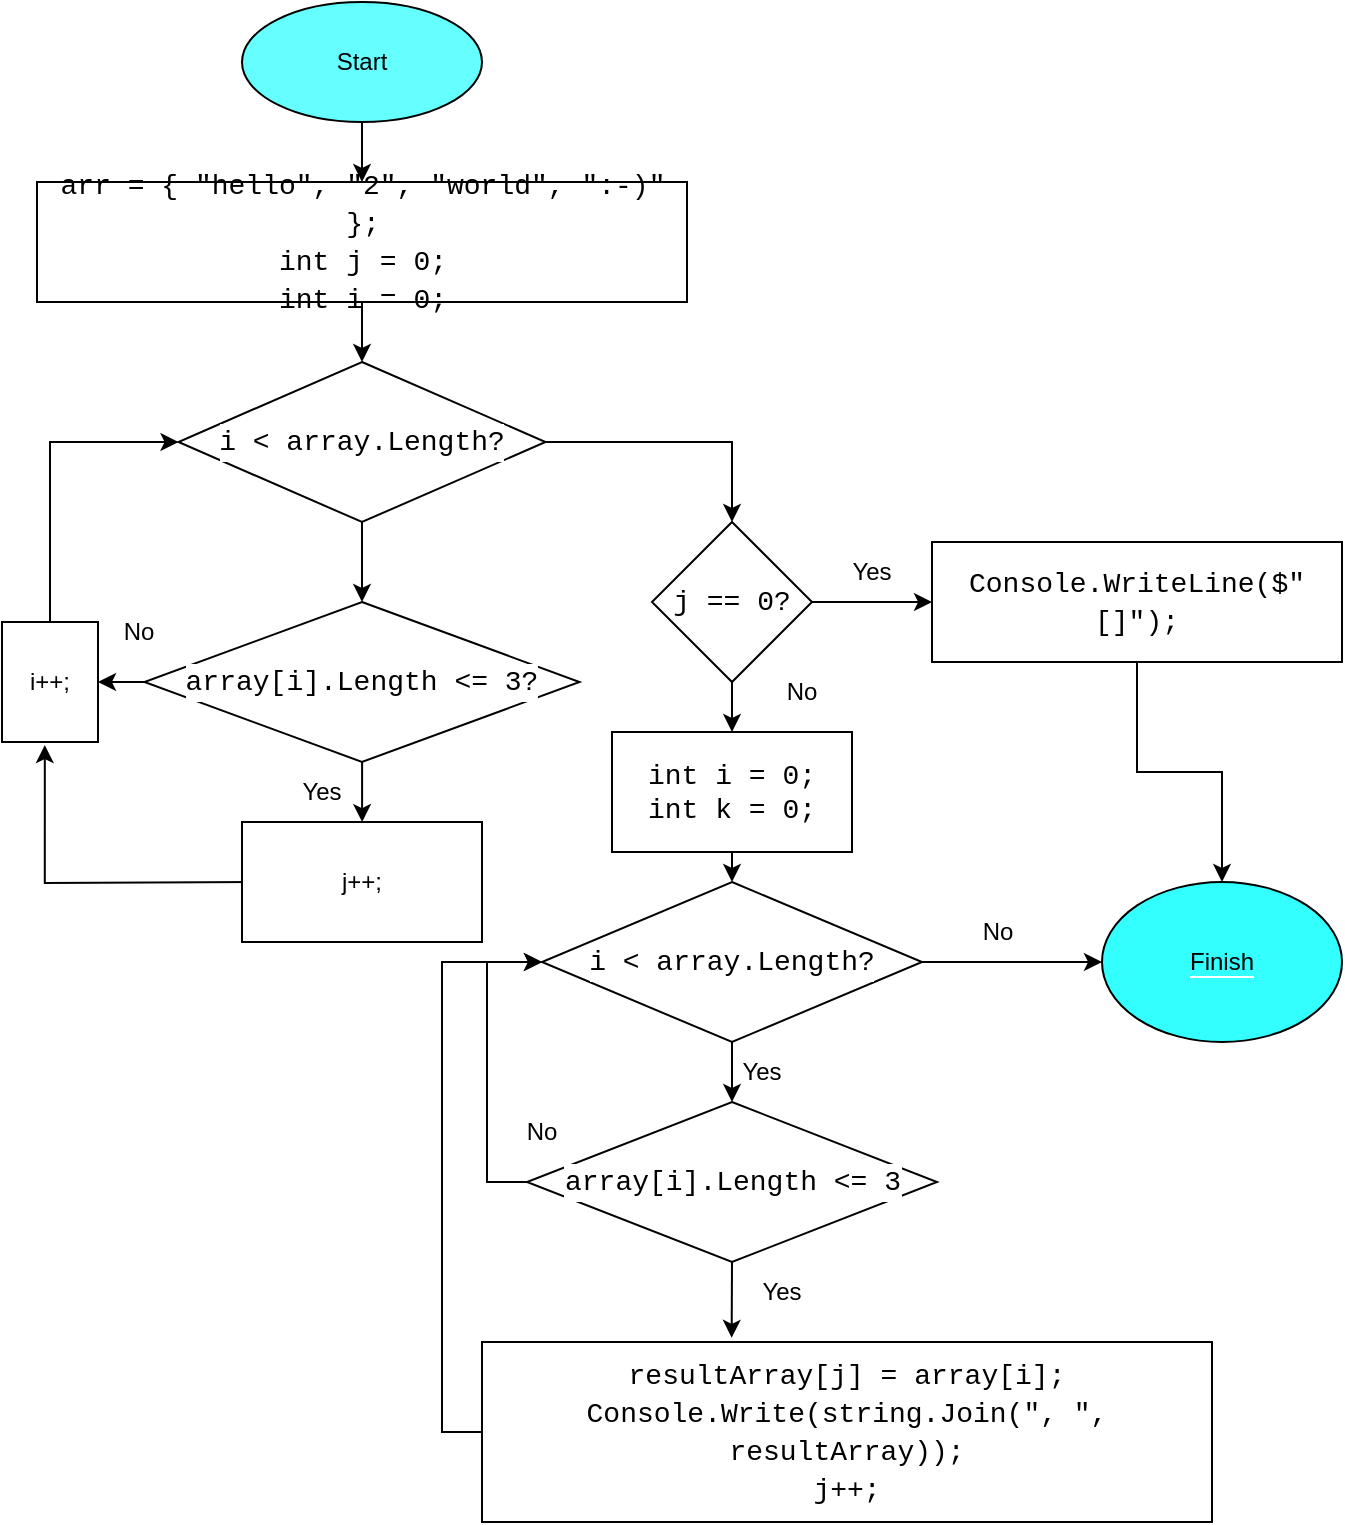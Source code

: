<mxfile version="20.7.4" type="github"><diagram id="C5RBs43oDa-KdzZeNtuy" name="Page-1"><mxGraphModel dx="1032" dy="564" grid="1" gridSize="10" guides="1" tooltips="1" connect="1" arrows="1" fold="1" page="1" pageScale="1" pageWidth="827" pageHeight="1169" math="0" shadow="0"><root><mxCell id="WIyWlLk6GJQsqaUBKTNV-0"/><mxCell id="WIyWlLk6GJQsqaUBKTNV-1" parent="WIyWlLk6GJQsqaUBKTNV-0"/><mxCell id="qAL_9iCB60IZlcdkiU15-1" value="" style="edgeStyle=orthogonalEdgeStyle;rounded=0;orthogonalLoop=1;jettySize=auto;html=1;" parent="WIyWlLk6GJQsqaUBKTNV-1" source="ge31U76aSrTeQlyVZWsw-0" target="qAL_9iCB60IZlcdkiU15-0" edge="1"><mxGeometry relative="1" as="geometry"/></mxCell><mxCell id="ge31U76aSrTeQlyVZWsw-0" value="Start" style="ellipse;whiteSpace=wrap;html=1;fillColor=#66FFFF;" parent="WIyWlLk6GJQsqaUBKTNV-1" vertex="1"><mxGeometry x="350" y="80" width="120" height="60" as="geometry"/></mxCell><mxCell id="ge31U76aSrTeQlyVZWsw-3" value="" style="edgeStyle=none;orthogonalLoop=1;jettySize=auto;html=1;rounded=0;exitX=0.5;exitY=1;exitDx=0;exitDy=0;" parent="WIyWlLk6GJQsqaUBKTNV-1" source="qAL_9iCB60IZlcdkiU15-0" edge="1"><mxGeometry width="80" relative="1" as="geometry"><mxPoint x="400" y="240" as="sourcePoint"/><mxPoint x="410" y="260" as="targetPoint"/><Array as="points"/></mxGeometry></mxCell><mxCell id="qAL_9iCB60IZlcdkiU15-0" value="&lt;div style=&quot;font-family: Consolas, &amp;quot;Courier New&amp;quot;, monospace; font-size: 14px; line-height: 19px;&quot;&gt;arr = { &quot;hello&quot;, &quot;2&quot;, &quot;world&quot;, &quot;:-)&quot; };&lt;/div&gt;&lt;div style=&quot;font-family: Consolas, &amp;quot;Courier New&amp;quot;, monospace; font-size: 14px; line-height: 19px;&quot;&gt;&lt;div style=&quot;line-height: 19px;&quot;&gt;int j = 0;&lt;/div&gt;&lt;div style=&quot;line-height: 19px;&quot;&gt;int i = 0;&lt;/div&gt;&lt;/div&gt;" style="whiteSpace=wrap;html=1;" parent="WIyWlLk6GJQsqaUBKTNV-1" vertex="1"><mxGeometry x="247.5" y="170" width="325" height="60" as="geometry"/></mxCell><mxCell id="JrMT8LVGfCHnVecEcvGg-2" value="" style="edgeStyle=orthogonalEdgeStyle;rounded=0;orthogonalLoop=1;jettySize=auto;html=1;fontColor=#000000;" parent="WIyWlLk6GJQsqaUBKTNV-1" source="JrMT8LVGfCHnVecEcvGg-0" target="JrMT8LVGfCHnVecEcvGg-1" edge="1"><mxGeometry relative="1" as="geometry"/></mxCell><mxCell id="JrMT8LVGfCHnVecEcvGg-51" style="edgeStyle=orthogonalEdgeStyle;rounded=0;orthogonalLoop=1;jettySize=auto;html=1;exitX=1;exitY=0.5;exitDx=0;exitDy=0;entryX=0.5;entryY=0;entryDx=0;entryDy=0;fontColor=#000000;" parent="WIyWlLk6GJQsqaUBKTNV-1" source="JrMT8LVGfCHnVecEcvGg-0" target="JrMT8LVGfCHnVecEcvGg-17" edge="1"><mxGeometry relative="1" as="geometry"/></mxCell><mxCell id="JrMT8LVGfCHnVecEcvGg-0" value="&lt;div style=&quot;font-family: Consolas, &amp;quot;Courier New&amp;quot;, monospace; font-size: 14px; line-height: 19px;&quot;&gt;i &amp;lt; array.Length?&lt;/div&gt;" style="rhombus;whiteSpace=wrap;html=1;labelBackgroundColor=#FFFFFF;fontColor=#000000;" parent="WIyWlLk6GJQsqaUBKTNV-1" vertex="1"><mxGeometry x="318.25" y="260" width="183.5" height="80" as="geometry"/></mxCell><mxCell id="JrMT8LVGfCHnVecEcvGg-12" value="" style="edgeStyle=orthogonalEdgeStyle;rounded=0;orthogonalLoop=1;jettySize=auto;html=1;fontColor=#000000;" parent="WIyWlLk6GJQsqaUBKTNV-1" source="JrMT8LVGfCHnVecEcvGg-1" edge="1"><mxGeometry relative="1" as="geometry"><mxPoint x="410.083" y="490.057" as="targetPoint"/></mxGeometry></mxCell><mxCell id="JrMT8LVGfCHnVecEcvGg-29" value="" style="edgeStyle=orthogonalEdgeStyle;rounded=0;orthogonalLoop=1;jettySize=auto;html=1;fontColor=#000000;" parent="WIyWlLk6GJQsqaUBKTNV-1" source="JrMT8LVGfCHnVecEcvGg-1" target="JrMT8LVGfCHnVecEcvGg-27" edge="1"><mxGeometry relative="1" as="geometry"/></mxCell><mxCell id="JrMT8LVGfCHnVecEcvGg-1" value="&lt;div style=&quot;font-family: Consolas, &amp;quot;Courier New&amp;quot;, monospace; font-size: 14px; line-height: 19px;&quot;&gt;&lt;span style=&quot;background-color: rgb(255, 255, 255);&quot;&gt;array[i].Length &amp;lt;= 3?&lt;/span&gt;&lt;/div&gt;" style="rhombus;whiteSpace=wrap;html=1;labelBackgroundColor=#FFFFFF;fontColor=#000000;" parent="WIyWlLk6GJQsqaUBKTNV-1" vertex="1"><mxGeometry x="301.25" y="380" width="217.5" height="80" as="geometry"/></mxCell><mxCell id="JrMT8LVGfCHnVecEcvGg-6" value="No" style="text;html=1;align=center;verticalAlign=middle;resizable=0;points=[];autosize=1;strokeColor=none;fillColor=none;fontColor=#000000;" parent="WIyWlLk6GJQsqaUBKTNV-1" vertex="1"><mxGeometry x="278" y="380" width="40" height="30" as="geometry"/></mxCell><mxCell id="JrMT8LVGfCHnVecEcvGg-14" style="edgeStyle=orthogonalEdgeStyle;rounded=0;orthogonalLoop=1;jettySize=auto;html=1;fontColor=#000000;entryX=0.446;entryY=1.026;entryDx=0;entryDy=0;entryPerimeter=0;" parent="WIyWlLk6GJQsqaUBKTNV-1" target="JrMT8LVGfCHnVecEcvGg-27" edge="1"><mxGeometry relative="1" as="geometry"><mxPoint x="270" y="470" as="targetPoint"/><mxPoint x="366.25" y="520" as="sourcePoint"/></mxGeometry></mxCell><mxCell id="JrMT8LVGfCHnVecEcvGg-13" value="Yes" style="text;html=1;strokeColor=none;fillColor=none;align=center;verticalAlign=middle;whiteSpace=wrap;rounded=0;labelBackgroundColor=#FFFFFF;fontColor=#000000;" parent="WIyWlLk6GJQsqaUBKTNV-1" vertex="1"><mxGeometry x="360" y="460" width="60" height="30" as="geometry"/></mxCell><mxCell id="JrMT8LVGfCHnVecEcvGg-20" value="" style="edgeStyle=orthogonalEdgeStyle;rounded=0;orthogonalLoop=1;jettySize=auto;html=1;fontColor=#000000;" parent="WIyWlLk6GJQsqaUBKTNV-1" source="JrMT8LVGfCHnVecEcvGg-17" target="JrMT8LVGfCHnVecEcvGg-19" edge="1"><mxGeometry relative="1" as="geometry"/></mxCell><mxCell id="JrMT8LVGfCHnVecEcvGg-33" style="edgeStyle=orthogonalEdgeStyle;rounded=0;orthogonalLoop=1;jettySize=auto;html=1;exitX=0.5;exitY=1;exitDx=0;exitDy=0;entryX=0.5;entryY=0;entryDx=0;entryDy=0;fontColor=#000000;" parent="WIyWlLk6GJQsqaUBKTNV-1" source="JrMT8LVGfCHnVecEcvGg-17" target="JrMT8LVGfCHnVecEcvGg-24" edge="1"><mxGeometry relative="1" as="geometry"/></mxCell><mxCell id="JrMT8LVGfCHnVecEcvGg-17" value="&lt;div style=&quot;font-family: Consolas, &amp;quot;Courier New&amp;quot;, monospace; font-size: 14px; line-height: 19px;&quot;&gt;&lt;span style=&quot;background-color: rgb(255, 255, 255);&quot;&gt;j&amp;nbsp;== 0?&lt;/span&gt;&lt;/div&gt;" style="rhombus;whiteSpace=wrap;html=1;labelBackgroundColor=#FFFFFF;fontColor=#000000;" parent="WIyWlLk6GJQsqaUBKTNV-1" vertex="1"><mxGeometry x="555" y="340" width="80" height="80" as="geometry"/></mxCell><mxCell id="JrMT8LVGfCHnVecEcvGg-49" style="edgeStyle=orthogonalEdgeStyle;rounded=0;orthogonalLoop=1;jettySize=auto;html=1;entryX=0.5;entryY=0;entryDx=0;entryDy=0;fontColor=#000000;" parent="WIyWlLk6GJQsqaUBKTNV-1" source="JrMT8LVGfCHnVecEcvGg-19" target="JrMT8LVGfCHnVecEcvGg-47" edge="1"><mxGeometry relative="1" as="geometry"/></mxCell><mxCell id="JrMT8LVGfCHnVecEcvGg-19" value="&lt;div style=&quot;font-family: Consolas, &amp;quot;Courier New&amp;quot;, monospace; font-size: 14px; line-height: 19px;&quot;&gt;&lt;div style=&quot;line-height: 19px;&quot;&gt;Console.WriteLine($&quot;[]&quot;);&lt;/div&gt;&lt;/div&gt;" style="whiteSpace=wrap;html=1;fontColor=#000000;labelBackgroundColor=#FFFFFF;" parent="WIyWlLk6GJQsqaUBKTNV-1" vertex="1"><mxGeometry x="695" y="350" width="205" height="60" as="geometry"/></mxCell><mxCell id="JrMT8LVGfCHnVecEcvGg-21" value="Yes" style="text;html=1;strokeColor=none;fillColor=none;align=center;verticalAlign=middle;whiteSpace=wrap;rounded=0;labelBackgroundColor=#FFFFFF;fontColor=#000000;" parent="WIyWlLk6GJQsqaUBKTNV-1" vertex="1"><mxGeometry x="635" y="350" width="60" height="30" as="geometry"/></mxCell><mxCell id="JrMT8LVGfCHnVecEcvGg-34" style="edgeStyle=orthogonalEdgeStyle;rounded=0;orthogonalLoop=1;jettySize=auto;html=1;exitX=0.5;exitY=1;exitDx=0;exitDy=0;entryX=0.5;entryY=0;entryDx=0;entryDy=0;fontColor=#000000;" parent="WIyWlLk6GJQsqaUBKTNV-1" source="JrMT8LVGfCHnVecEcvGg-24" target="JrMT8LVGfCHnVecEcvGg-26" edge="1"><mxGeometry relative="1" as="geometry"/></mxCell><mxCell id="JrMT8LVGfCHnVecEcvGg-24" value="&lt;span style=&quot;font-family: Consolas, &amp;quot;Courier New&amp;quot;, monospace; font-size: 14px;&quot;&gt;&lt;span style=&quot;background-color: rgb(255, 255, 255);&quot;&gt;int i = 0;&lt;br&gt;int k = 0;&lt;/span&gt;&lt;br&gt;&lt;/span&gt;" style="rounded=0;whiteSpace=wrap;html=1;labelBackgroundColor=#FFFFFF;fontColor=#000000;" parent="WIyWlLk6GJQsqaUBKTNV-1" vertex="1"><mxGeometry x="535" y="445" width="120" height="60" as="geometry"/></mxCell><mxCell id="JrMT8LVGfCHnVecEcvGg-42" style="edgeStyle=orthogonalEdgeStyle;rounded=0;orthogonalLoop=1;jettySize=auto;html=1;exitX=0.5;exitY=1;exitDx=0;exitDy=0;entryX=0.5;entryY=0;entryDx=0;entryDy=0;fontColor=#000000;" parent="WIyWlLk6GJQsqaUBKTNV-1" source="JrMT8LVGfCHnVecEcvGg-26" target="JrMT8LVGfCHnVecEcvGg-35" edge="1"><mxGeometry relative="1" as="geometry"/></mxCell><mxCell id="JrMT8LVGfCHnVecEcvGg-48" style="edgeStyle=orthogonalEdgeStyle;rounded=0;orthogonalLoop=1;jettySize=auto;html=1;exitX=1;exitY=0.5;exitDx=0;exitDy=0;entryX=0;entryY=0.5;entryDx=0;entryDy=0;fontColor=#000000;" parent="WIyWlLk6GJQsqaUBKTNV-1" source="JrMT8LVGfCHnVecEcvGg-26" target="JrMT8LVGfCHnVecEcvGg-47" edge="1"><mxGeometry relative="1" as="geometry"/></mxCell><mxCell id="JrMT8LVGfCHnVecEcvGg-26" value="&lt;div style=&quot;font-family: Consolas, &amp;quot;Courier New&amp;quot;, monospace; font-size: 14px; line-height: 19px;&quot;&gt;&lt;span style=&quot;background-color: rgb(255, 255, 255);&quot;&gt;i &amp;lt; array.Length?&lt;/span&gt;&lt;/div&gt;" style="rhombus;whiteSpace=wrap;html=1;labelBackgroundColor=#FFFFFF;fontColor=#000000;" parent="WIyWlLk6GJQsqaUBKTNV-1" vertex="1"><mxGeometry x="500" y="520" width="190" height="80" as="geometry"/></mxCell><mxCell id="JrMT8LVGfCHnVecEcvGg-31" style="edgeStyle=orthogonalEdgeStyle;rounded=0;orthogonalLoop=1;jettySize=auto;html=1;entryX=0;entryY=0.5;entryDx=0;entryDy=0;fontColor=#000000;" parent="WIyWlLk6GJQsqaUBKTNV-1" source="JrMT8LVGfCHnVecEcvGg-27" target="JrMT8LVGfCHnVecEcvGg-0" edge="1"><mxGeometry relative="1" as="geometry"><Array as="points"><mxPoint x="254" y="300"/></Array></mxGeometry></mxCell><mxCell id="JrMT8LVGfCHnVecEcvGg-27" value="i++;" style="rounded=0;whiteSpace=wrap;html=1;labelBackgroundColor=#FFFFFF;fontColor=#000000;" parent="WIyWlLk6GJQsqaUBKTNV-1" vertex="1"><mxGeometry x="230" y="390" width="48" height="60" as="geometry"/></mxCell><mxCell id="JrMT8LVGfCHnVecEcvGg-30" value="j++;" style="rounded=0;whiteSpace=wrap;html=1;labelBackgroundColor=#FFFFFF;fontColor=#000000;" parent="WIyWlLk6GJQsqaUBKTNV-1" vertex="1"><mxGeometry x="350" y="490" width="120" height="60" as="geometry"/></mxCell><mxCell id="JrMT8LVGfCHnVecEcvGg-44" style="edgeStyle=orthogonalEdgeStyle;rounded=0;orthogonalLoop=1;jettySize=auto;html=1;exitX=0;exitY=0.5;exitDx=0;exitDy=0;entryX=0;entryY=0.5;entryDx=0;entryDy=0;fontColor=#000000;" parent="WIyWlLk6GJQsqaUBKTNV-1" source="JrMT8LVGfCHnVecEcvGg-35" target="JrMT8LVGfCHnVecEcvGg-26" edge="1"><mxGeometry relative="1" as="geometry"/></mxCell><mxCell id="JrMT8LVGfCHnVecEcvGg-50" style="edgeStyle=orthogonalEdgeStyle;rounded=0;orthogonalLoop=1;jettySize=auto;html=1;exitX=0.5;exitY=1;exitDx=0;exitDy=0;entryX=0.342;entryY=-0.023;entryDx=0;entryDy=0;entryPerimeter=0;fontColor=#000000;" parent="WIyWlLk6GJQsqaUBKTNV-1" source="JrMT8LVGfCHnVecEcvGg-35" target="JrMT8LVGfCHnVecEcvGg-38" edge="1"><mxGeometry relative="1" as="geometry"/></mxCell><mxCell id="JrMT8LVGfCHnVecEcvGg-35" value="&lt;div style=&quot;font-family: Consolas, &amp;quot;Courier New&amp;quot;, monospace; font-size: 14px; line-height: 19px;&quot;&gt;&lt;span style=&quot;background-color: rgb(255, 255, 255);&quot;&gt;array[i].Length &amp;lt;= 3&lt;/span&gt;&lt;/div&gt;" style="rhombus;whiteSpace=wrap;html=1;labelBackgroundColor=#FFFFFF;fontColor=#000000;" parent="WIyWlLk6GJQsqaUBKTNV-1" vertex="1"><mxGeometry x="492.5" y="630" width="205" height="80" as="geometry"/></mxCell><mxCell id="JrMT8LVGfCHnVecEcvGg-37" value="No" style="text;html=1;strokeColor=none;fillColor=none;align=center;verticalAlign=middle;whiteSpace=wrap;rounded=0;labelBackgroundColor=#FFFFFF;fontColor=#000000;" parent="WIyWlLk6GJQsqaUBKTNV-1" vertex="1"><mxGeometry x="470" y="630" width="60" height="30" as="geometry"/></mxCell><mxCell id="JrMT8LVGfCHnVecEcvGg-43" style="edgeStyle=orthogonalEdgeStyle;rounded=0;orthogonalLoop=1;jettySize=auto;html=1;exitX=0;exitY=0.5;exitDx=0;exitDy=0;entryX=0;entryY=0.5;entryDx=0;entryDy=0;fontColor=#000000;" parent="WIyWlLk6GJQsqaUBKTNV-1" source="JrMT8LVGfCHnVecEcvGg-38" target="JrMT8LVGfCHnVecEcvGg-26" edge="1"><mxGeometry relative="1" as="geometry"/></mxCell><mxCell id="JrMT8LVGfCHnVecEcvGg-38" value="&lt;div style=&quot;font-family: Consolas, &amp;quot;Courier New&amp;quot;, monospace; font-size: 14px; line-height: 19px;&quot;&gt;&lt;div style=&quot;&quot;&gt;&lt;span style=&quot;background-color: rgb(255, 255, 255);&quot;&gt;resultArray[j] = array[i];&lt;/span&gt;&lt;/div&gt;&lt;div style=&quot;&quot;&gt;&lt;span style=&quot;background-color: rgb(255, 255, 255);&quot;&gt;Console.Write(string.Join(&quot;, &quot;, resultArray));&lt;/span&gt;&lt;/div&gt;&lt;div style=&quot;&quot;&gt;&lt;span style=&quot;background-color: rgb(255, 255, 255);&quot;&gt;j++;&lt;/span&gt;&lt;/div&gt;&lt;/div&gt;" style="rounded=0;whiteSpace=wrap;html=1;labelBackgroundColor=#FFFFFF;fontColor=#000000;" parent="WIyWlLk6GJQsqaUBKTNV-1" vertex="1"><mxGeometry x="470" y="750" width="365" height="90" as="geometry"/></mxCell><mxCell id="JrMT8LVGfCHnVecEcvGg-40" value="Yes" style="text;html=1;strokeColor=none;fillColor=none;align=center;verticalAlign=middle;whiteSpace=wrap;rounded=0;labelBackgroundColor=#FFFFFF;fontColor=#000000;" parent="WIyWlLk6GJQsqaUBKTNV-1" vertex="1"><mxGeometry x="590" y="710" width="60" height="30" as="geometry"/></mxCell><mxCell id="JrMT8LVGfCHnVecEcvGg-45" value="Yes" style="text;html=1;strokeColor=none;fillColor=none;align=center;verticalAlign=middle;whiteSpace=wrap;rounded=0;labelBackgroundColor=#FFFFFF;fontColor=#000000;" parent="WIyWlLk6GJQsqaUBKTNV-1" vertex="1"><mxGeometry x="580" y="600" width="60" height="30" as="geometry"/></mxCell><mxCell id="JrMT8LVGfCHnVecEcvGg-46" value="No" style="text;html=1;strokeColor=none;fillColor=none;align=center;verticalAlign=middle;whiteSpace=wrap;rounded=0;labelBackgroundColor=#FFFFFF;fontColor=#000000;" parent="WIyWlLk6GJQsqaUBKTNV-1" vertex="1"><mxGeometry x="697.5" y="530" width="60" height="30" as="geometry"/></mxCell><mxCell id="JrMT8LVGfCHnVecEcvGg-47" value="&lt;span style=&quot;background-color: rgb(51, 255, 255);&quot;&gt;Finish&lt;/span&gt;" style="ellipse;whiteSpace=wrap;html=1;labelBackgroundColor=#FFFFFF;fontColor=#000000;fillColor=#33FFFF;" parent="WIyWlLk6GJQsqaUBKTNV-1" vertex="1"><mxGeometry x="780" y="520" width="120" height="80" as="geometry"/></mxCell><mxCell id="JrMT8LVGfCHnVecEcvGg-52" value="No" style="text;html=1;strokeColor=none;fillColor=none;align=center;verticalAlign=middle;whiteSpace=wrap;rounded=0;labelBackgroundColor=#FFFFFF;fontColor=#000000;" parent="WIyWlLk6GJQsqaUBKTNV-1" vertex="1"><mxGeometry x="600" y="410" width="60" height="30" as="geometry"/></mxCell></root></mxGraphModel></diagram></mxfile>